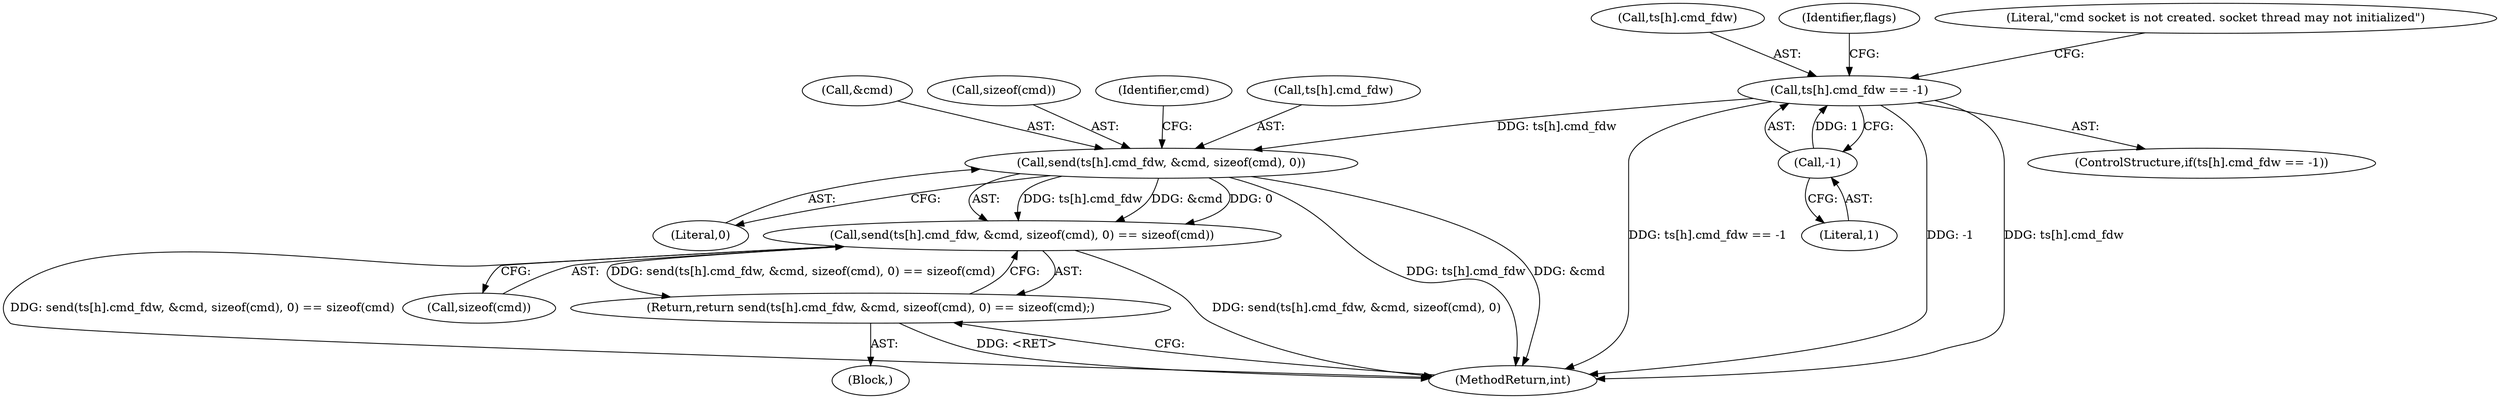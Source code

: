 digraph "1_Android_472271b153c5dc53c28beac55480a8d8434b2d5c_37@API" {
"1000170" [label="(Call,send(ts[h].cmd_fdw, &cmd, sizeof(cmd), 0) == sizeof(cmd))"];
"1000171" [label="(Call,send(ts[h].cmd_fdw, &cmd, sizeof(cmd), 0))"];
"1000122" [label="(Call,ts[h].cmd_fdw == -1)"];
"1000128" [label="(Call,-1)"];
"1000169" [label="(Return,return send(ts[h].cmd_fdw, &cmd, sizeof(cmd), 0) == sizeof(cmd);)"];
"1000122" [label="(Call,ts[h].cmd_fdw == -1)"];
"1000177" [label="(Call,&cmd)"];
"1000169" [label="(Return,return send(ts[h].cmd_fdw, &cmd, sizeof(cmd), 0) == sizeof(cmd);)"];
"1000179" [label="(Call,sizeof(cmd))"];
"1000183" [label="(Identifier,cmd)"];
"1000123" [label="(Call,ts[h].cmd_fdw)"];
"1000121" [label="(ControlStructure,if(ts[h].cmd_fdw == -1))"];
"1000129" [label="(Literal,1)"];
"1000128" [label="(Call,-1)"];
"1000137" [label="(Identifier,flags)"];
"1000170" [label="(Call,send(ts[h].cmd_fdw, &cmd, sizeof(cmd), 0) == sizeof(cmd))"];
"1000184" [label="(MethodReturn,int)"];
"1000106" [label="(Block,)"];
"1000182" [label="(Call,sizeof(cmd))"];
"1000172" [label="(Call,ts[h].cmd_fdw)"];
"1000171" [label="(Call,send(ts[h].cmd_fdw, &cmd, sizeof(cmd), 0))"];
"1000181" [label="(Literal,0)"];
"1000132" [label="(Literal,\"cmd socket is not created. socket thread may not initialized\")"];
"1000170" -> "1000169"  [label="AST: "];
"1000170" -> "1000182"  [label="CFG: "];
"1000171" -> "1000170"  [label="AST: "];
"1000182" -> "1000170"  [label="AST: "];
"1000169" -> "1000170"  [label="CFG: "];
"1000170" -> "1000184"  [label="DDG: send(ts[h].cmd_fdw, &cmd, sizeof(cmd), 0)"];
"1000170" -> "1000184"  [label="DDG: send(ts[h].cmd_fdw, &cmd, sizeof(cmd), 0) == sizeof(cmd)"];
"1000170" -> "1000169"  [label="DDG: send(ts[h].cmd_fdw, &cmd, sizeof(cmd), 0) == sizeof(cmd)"];
"1000171" -> "1000170"  [label="DDG: ts[h].cmd_fdw"];
"1000171" -> "1000170"  [label="DDG: &cmd"];
"1000171" -> "1000170"  [label="DDG: 0"];
"1000171" -> "1000181"  [label="CFG: "];
"1000172" -> "1000171"  [label="AST: "];
"1000177" -> "1000171"  [label="AST: "];
"1000179" -> "1000171"  [label="AST: "];
"1000181" -> "1000171"  [label="AST: "];
"1000183" -> "1000171"  [label="CFG: "];
"1000171" -> "1000184"  [label="DDG: ts[h].cmd_fdw"];
"1000171" -> "1000184"  [label="DDG: &cmd"];
"1000122" -> "1000171"  [label="DDG: ts[h].cmd_fdw"];
"1000122" -> "1000121"  [label="AST: "];
"1000122" -> "1000128"  [label="CFG: "];
"1000123" -> "1000122"  [label="AST: "];
"1000128" -> "1000122"  [label="AST: "];
"1000132" -> "1000122"  [label="CFG: "];
"1000137" -> "1000122"  [label="CFG: "];
"1000122" -> "1000184"  [label="DDG: ts[h].cmd_fdw"];
"1000122" -> "1000184"  [label="DDG: ts[h].cmd_fdw == -1"];
"1000122" -> "1000184"  [label="DDG: -1"];
"1000128" -> "1000122"  [label="DDG: 1"];
"1000128" -> "1000129"  [label="CFG: "];
"1000129" -> "1000128"  [label="AST: "];
"1000169" -> "1000106"  [label="AST: "];
"1000184" -> "1000169"  [label="CFG: "];
"1000169" -> "1000184"  [label="DDG: <RET>"];
}
